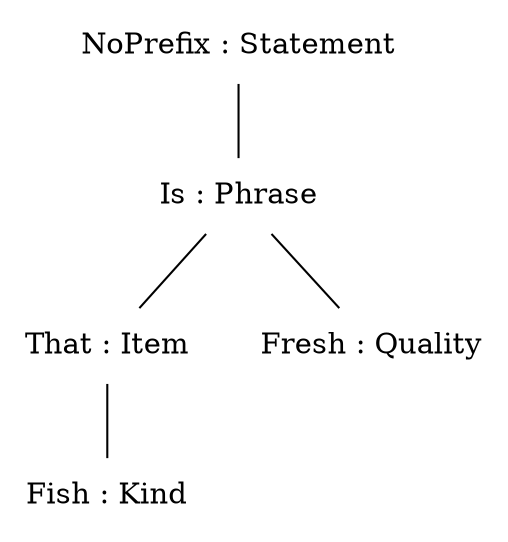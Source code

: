 graph {
n0[label = "NoPrefix : Statement", style = "solid", shape = "plaintext"] ;
n0_0[label = "Is : Phrase", style = "solid", shape = "plaintext"] ;
n0 -- n0_0 [style = "solid"];
n0_0_0[label = "That : Item", style = "solid", shape = "plaintext"] ;
n0_0 -- n0_0_0 [style = "solid"];
n0_0_0_0[label = "Fish : Kind", style = "solid", shape = "plaintext"] ;
n0_0_0 -- n0_0_0_0 [style = "solid"];
n1_0_0[label = "Fresh : Quality", style = "solid", shape = "plaintext"] ;
n0_0 -- n1_0_0 [style = "solid"];
}

